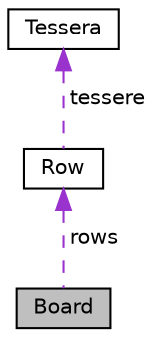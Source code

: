 digraph "Board"
{
 // LATEX_PDF_SIZE
  edge [fontname="Helvetica",fontsize="10",labelfontname="Helvetica",labelfontsize="10"];
  node [fontname="Helvetica",fontsize="10",shape=record];
  Node1 [label="Board",height=0.2,width=0.4,color="black", fillcolor="grey75", style="filled", fontcolor="black",tooltip="Rappresenta la scacchiera di gioco con un array di righe."];
  Node2 -> Node1 [dir="back",color="darkorchid3",fontsize="10",style="dashed",label=" rows" ,fontname="Helvetica"];
  Node2 [label="Row",height=0.2,width=0.4,color="black", fillcolor="white", style="filled",URL="$structRow.html",tooltip="Rappresenta una riga della scacchiera di gioco con un array di tessere."];
  Node3 -> Node2 [dir="back",color="darkorchid3",fontsize="10",style="dashed",label=" tessere" ,fontname="Helvetica"];
  Node3 [label="Tessera",height=0.2,width=0.4,color="black", fillcolor="white", style="filled",URL="$structTessera.html",tooltip="Rappresenta una tessera con due numeri interi e alcune informazioni aggiuntive."];
}
